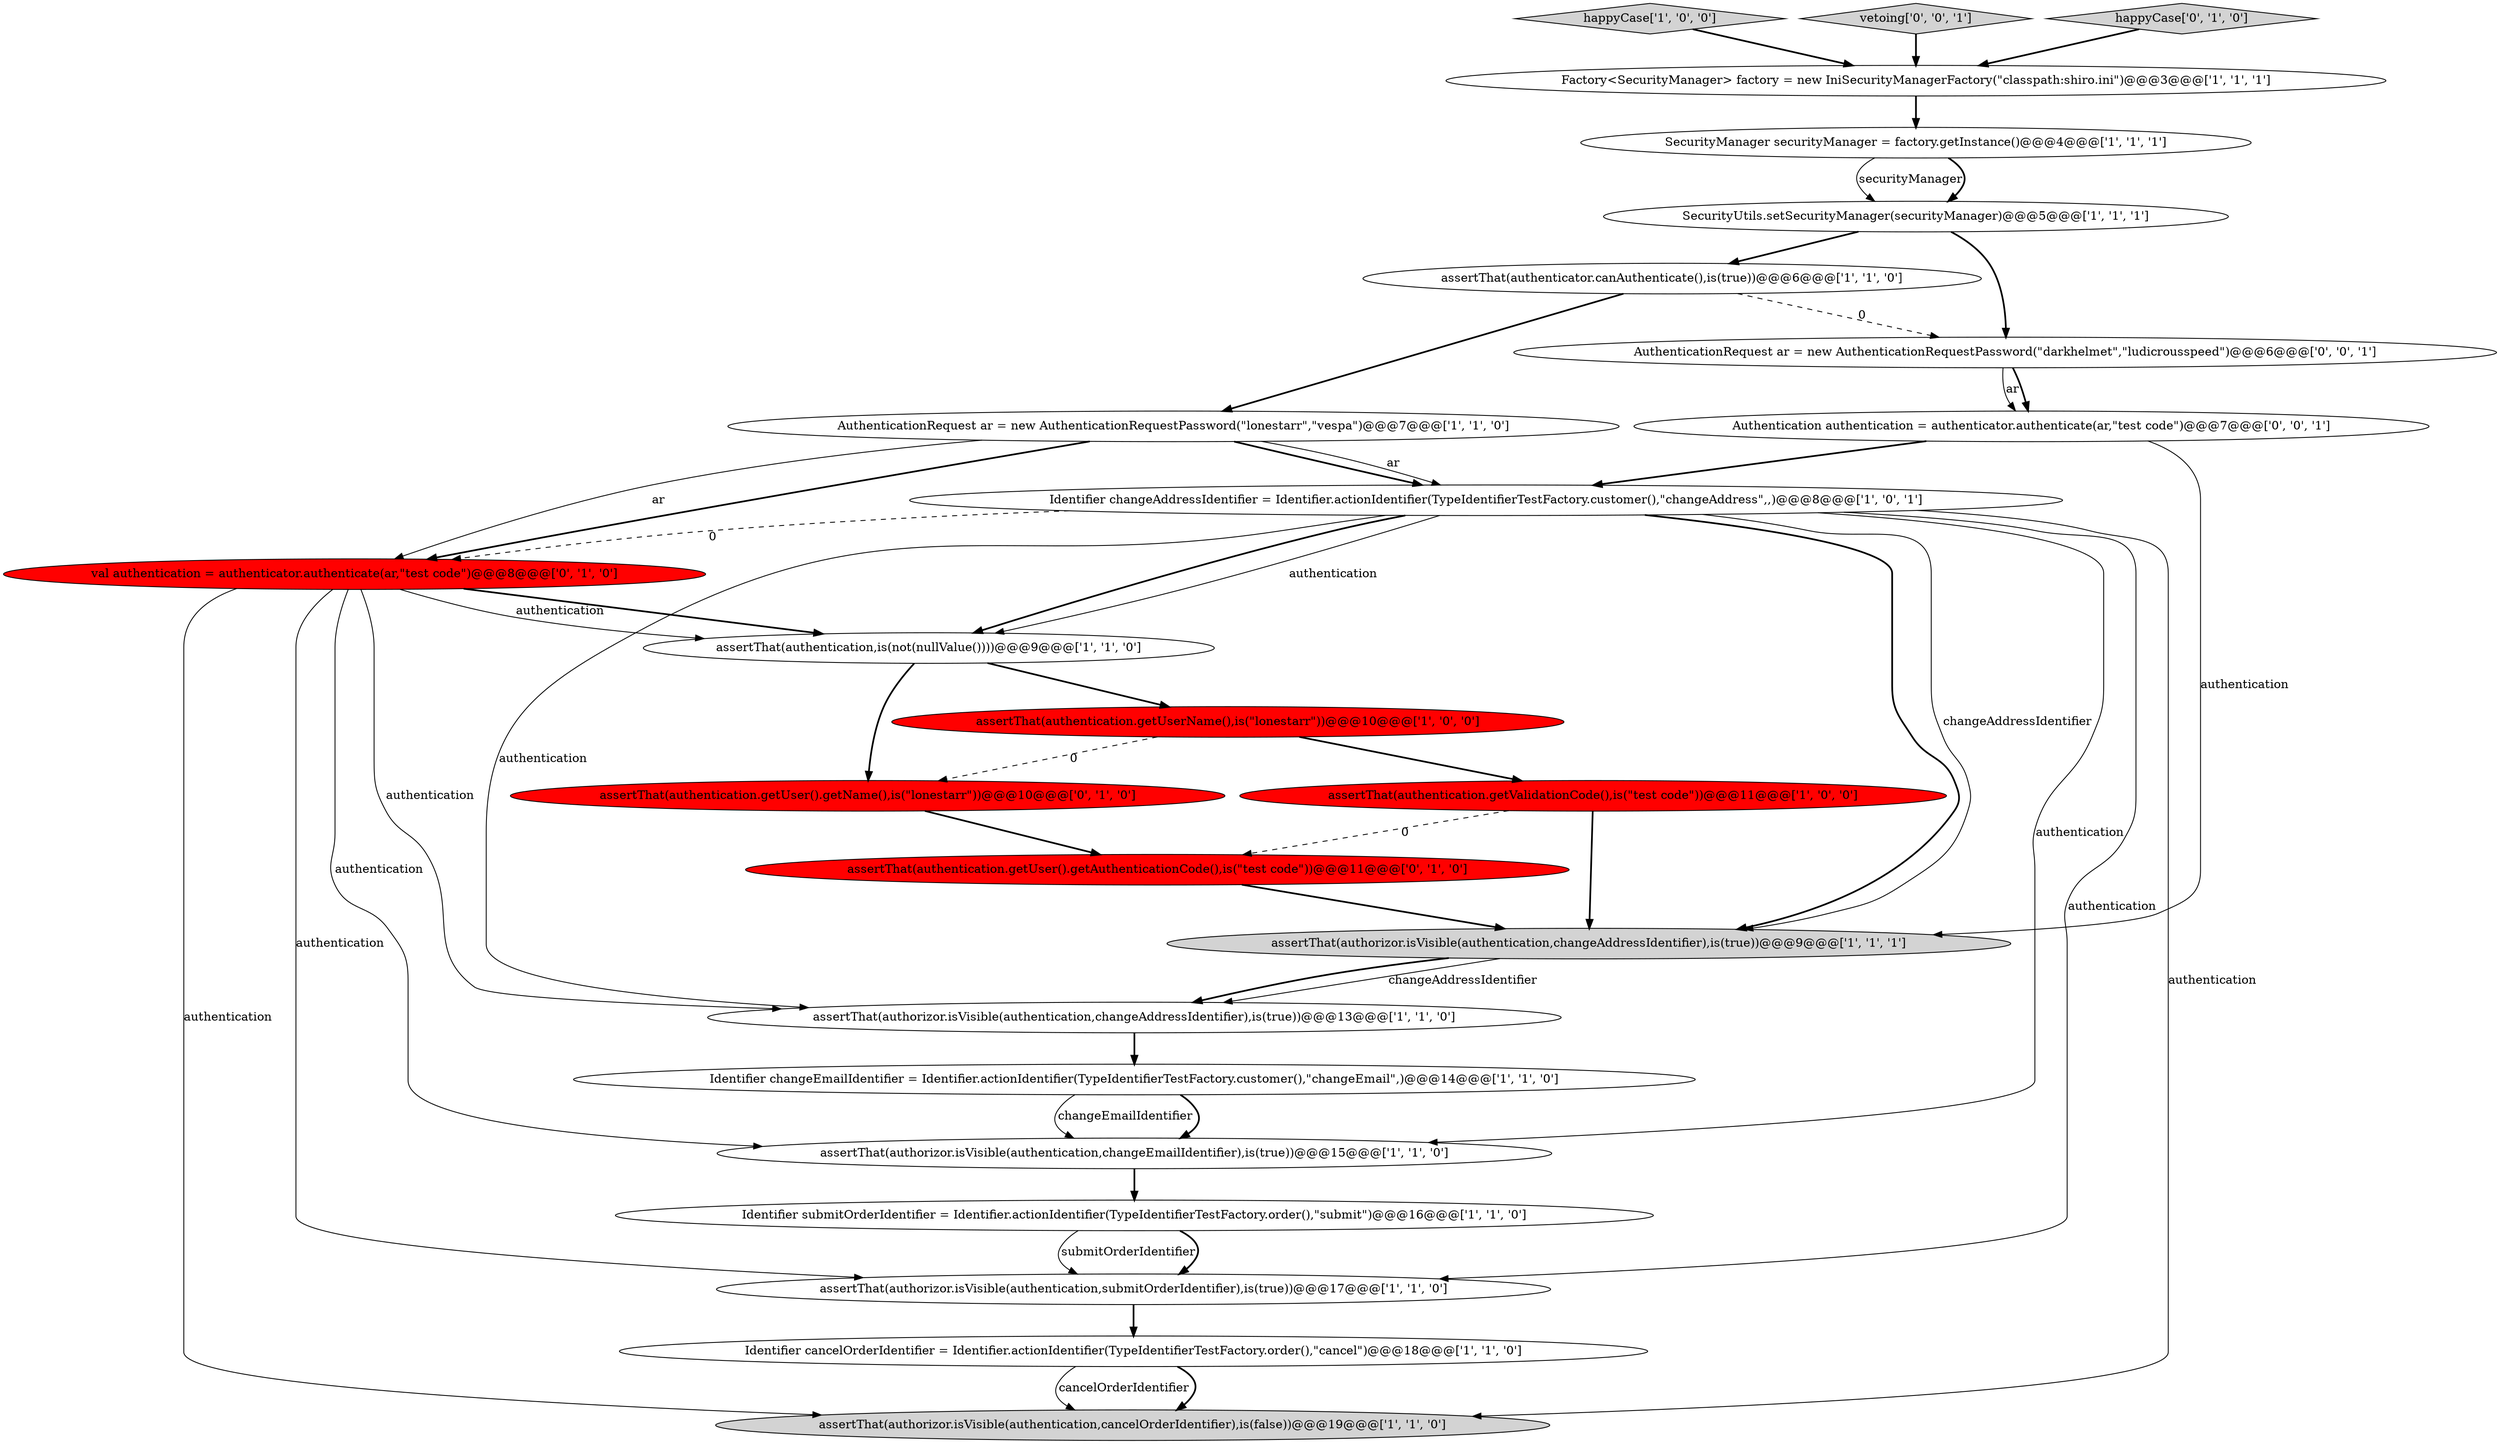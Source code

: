 digraph {
17 [style = filled, label = "assertThat(authorizor.isVisible(authentication,changeAddressIdentifier),is(true))@@@13@@@['1', '1', '0']", fillcolor = white, shape = ellipse image = "AAA0AAABBB1BBB"];
16 [style = filled, label = "Identifier changeAddressIdentifier = Identifier.actionIdentifier(TypeIdentifierTestFactory.customer(),\"changeAddress\",,)@@@8@@@['1', '0', '1']", fillcolor = white, shape = ellipse image = "AAA0AAABBB1BBB"];
5 [style = filled, label = "Identifier cancelOrderIdentifier = Identifier.actionIdentifier(TypeIdentifierTestFactory.order(),\"cancel\")@@@18@@@['1', '1', '0']", fillcolor = white, shape = ellipse image = "AAA0AAABBB1BBB"];
3 [style = filled, label = "happyCase['1', '0', '0']", fillcolor = lightgray, shape = diamond image = "AAA0AAABBB1BBB"];
21 [style = filled, label = "val authentication = authenticator.authenticate(ar,\"test code\")@@@8@@@['0', '1', '0']", fillcolor = red, shape = ellipse image = "AAA1AAABBB2BBB"];
1 [style = filled, label = "Identifier submitOrderIdentifier = Identifier.actionIdentifier(TypeIdentifierTestFactory.order(),\"submit\")@@@16@@@['1', '1', '0']", fillcolor = white, shape = ellipse image = "AAA0AAABBB1BBB"];
18 [style = filled, label = "assertThat(authentication.getUser().getName(),is(\"lonestarr\"))@@@10@@@['0', '1', '0']", fillcolor = red, shape = ellipse image = "AAA1AAABBB2BBB"];
19 [style = filled, label = "assertThat(authentication.getUser().getAuthenticationCode(),is(\"test code\"))@@@11@@@['0', '1', '0']", fillcolor = red, shape = ellipse image = "AAA1AAABBB2BBB"];
22 [style = filled, label = "Authentication authentication = authenticator.authenticate(ar,\"test code\")@@@7@@@['0', '0', '1']", fillcolor = white, shape = ellipse image = "AAA0AAABBB3BBB"];
15 [style = filled, label = "assertThat(authorizor.isVisible(authentication,cancelOrderIdentifier),is(false))@@@19@@@['1', '1', '0']", fillcolor = lightgray, shape = ellipse image = "AAA0AAABBB1BBB"];
10 [style = filled, label = "assertThat(authorizor.isVisible(authentication,submitOrderIdentifier),is(true))@@@17@@@['1', '1', '0']", fillcolor = white, shape = ellipse image = "AAA0AAABBB1BBB"];
11 [style = filled, label = "SecurityManager securityManager = factory.getInstance()@@@4@@@['1', '1', '1']", fillcolor = white, shape = ellipse image = "AAA0AAABBB1BBB"];
14 [style = filled, label = "assertThat(authentication.getValidationCode(),is(\"test code\"))@@@11@@@['1', '0', '0']", fillcolor = red, shape = ellipse image = "AAA1AAABBB1BBB"];
23 [style = filled, label = "AuthenticationRequest ar = new AuthenticationRequestPassword(\"darkhelmet\",\"ludicrousspeed\")@@@6@@@['0', '0', '1']", fillcolor = white, shape = ellipse image = "AAA0AAABBB3BBB"];
13 [style = filled, label = "SecurityUtils.setSecurityManager(securityManager)@@@5@@@['1', '1', '1']", fillcolor = white, shape = ellipse image = "AAA0AAABBB1BBB"];
12 [style = filled, label = "Identifier changeEmailIdentifier = Identifier.actionIdentifier(TypeIdentifierTestFactory.customer(),\"changeEmail\",)@@@14@@@['1', '1', '0']", fillcolor = white, shape = ellipse image = "AAA0AAABBB1BBB"];
24 [style = filled, label = "vetoing['0', '0', '1']", fillcolor = lightgray, shape = diamond image = "AAA0AAABBB3BBB"];
7 [style = filled, label = "AuthenticationRequest ar = new AuthenticationRequestPassword(\"lonestarr\",\"vespa\")@@@7@@@['1', '1', '0']", fillcolor = white, shape = ellipse image = "AAA0AAABBB1BBB"];
9 [style = filled, label = "assertThat(authorizor.isVisible(authentication,changeEmailIdentifier),is(true))@@@15@@@['1', '1', '0']", fillcolor = white, shape = ellipse image = "AAA0AAABBB1BBB"];
6 [style = filled, label = "assertThat(authenticator.canAuthenticate(),is(true))@@@6@@@['1', '1', '0']", fillcolor = white, shape = ellipse image = "AAA0AAABBB1BBB"];
2 [style = filled, label = "assertThat(authentication.getUserName(),is(\"lonestarr\"))@@@10@@@['1', '0', '0']", fillcolor = red, shape = ellipse image = "AAA1AAABBB1BBB"];
8 [style = filled, label = "assertThat(authorizor.isVisible(authentication,changeAddressIdentifier),is(true))@@@9@@@['1', '1', '1']", fillcolor = lightgray, shape = ellipse image = "AAA0AAABBB1BBB"];
20 [style = filled, label = "happyCase['0', '1', '0']", fillcolor = lightgray, shape = diamond image = "AAA0AAABBB2BBB"];
4 [style = filled, label = "Factory<SecurityManager> factory = new IniSecurityManagerFactory(\"classpath:shiro.ini\")@@@3@@@['1', '1', '1']", fillcolor = white, shape = ellipse image = "AAA0AAABBB1BBB"];
0 [style = filled, label = "assertThat(authentication,is(not(nullValue())))@@@9@@@['1', '1', '0']", fillcolor = white, shape = ellipse image = "AAA0AAABBB1BBB"];
16->0 [style = bold, label=""];
21->0 [style = bold, label=""];
16->8 [style = bold, label=""];
22->16 [style = bold, label=""];
23->22 [style = solid, label="ar"];
0->2 [style = bold, label=""];
8->17 [style = solid, label="changeAddressIdentifier"];
18->19 [style = bold, label=""];
5->15 [style = bold, label=""];
21->0 [style = solid, label="authentication"];
5->15 [style = solid, label="cancelOrderIdentifier"];
12->9 [style = bold, label=""];
22->8 [style = solid, label="authentication"];
3->4 [style = bold, label=""];
16->21 [style = dashed, label="0"];
19->8 [style = bold, label=""];
20->4 [style = bold, label=""];
21->10 [style = solid, label="authentication"];
16->10 [style = solid, label="authentication"];
16->0 [style = solid, label="authentication"];
8->17 [style = bold, label=""];
16->9 [style = solid, label="authentication"];
17->12 [style = bold, label=""];
24->4 [style = bold, label=""];
23->22 [style = bold, label=""];
10->5 [style = bold, label=""];
11->13 [style = solid, label="securityManager"];
21->17 [style = solid, label="authentication"];
16->8 [style = solid, label="changeAddressIdentifier"];
2->14 [style = bold, label=""];
11->13 [style = bold, label=""];
7->16 [style = bold, label=""];
16->17 [style = solid, label="authentication"];
13->23 [style = bold, label=""];
2->18 [style = dashed, label="0"];
16->15 [style = solid, label="authentication"];
7->21 [style = bold, label=""];
0->18 [style = bold, label=""];
1->10 [style = solid, label="submitOrderIdentifier"];
7->21 [style = solid, label="ar"];
14->8 [style = bold, label=""];
14->19 [style = dashed, label="0"];
7->16 [style = solid, label="ar"];
12->9 [style = solid, label="changeEmailIdentifier"];
13->6 [style = bold, label=""];
21->15 [style = solid, label="authentication"];
6->7 [style = bold, label=""];
4->11 [style = bold, label=""];
9->1 [style = bold, label=""];
1->10 [style = bold, label=""];
21->9 [style = solid, label="authentication"];
6->23 [style = dashed, label="0"];
}

